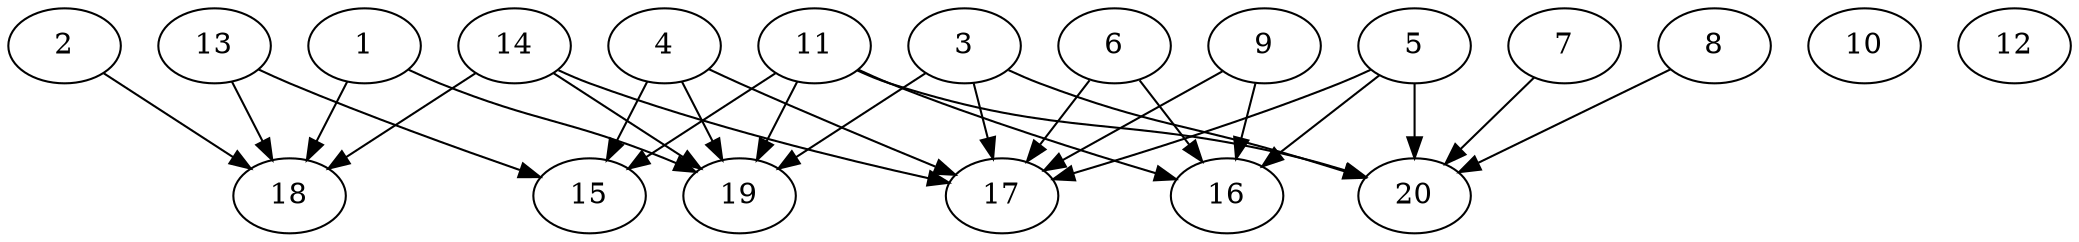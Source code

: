 // DAG automatically generated by daggen at Wed Jul 24 21:26:16 2019
// ./daggen --dot -n 20 --ccr 0.3 --fat 0.8 --regular 0.5 --density 0.5 --mindata 5242880 --maxdata 52428800 
digraph G {
  1 [size="147165867", alpha="0.06", expect_size="44149760"] 
  1 -> 18 [size ="44149760"]
  1 -> 19 [size ="44149760"]
  2 [size="129303893", alpha="0.17", expect_size="38791168"] 
  2 -> 18 [size ="38791168"]
  3 [size="169267200", alpha="0.12", expect_size="50780160"] 
  3 -> 17 [size ="50780160"]
  3 -> 19 [size ="50780160"]
  3 -> 20 [size ="50780160"]
  4 [size="30109013", alpha="0.05", expect_size="9032704"] 
  4 -> 15 [size ="9032704"]
  4 -> 17 [size ="9032704"]
  4 -> 19 [size ="9032704"]
  5 [size="153685333", alpha="0.16", expect_size="46105600"] 
  5 -> 16 [size ="46105600"]
  5 -> 17 [size ="46105600"]
  5 -> 20 [size ="46105600"]
  6 [size="24927573", alpha="0.08", expect_size="7478272"] 
  6 -> 16 [size ="7478272"]
  6 -> 17 [size ="7478272"]
  7 [size="72389973", alpha="0.11", expect_size="21716992"] 
  7 -> 20 [size ="21716992"]
  8 [size="88381440", alpha="0.14", expect_size="26514432"] 
  8 -> 20 [size ="26514432"]
  9 [size="101730987", alpha="0.06", expect_size="30519296"] 
  9 -> 16 [size ="30519296"]
  9 -> 17 [size ="30519296"]
  10 [size="97638400", alpha="0.06", expect_size="29291520"] 
  11 [size="126904320", alpha="0.03", expect_size="38071296"] 
  11 -> 15 [size ="38071296"]
  11 -> 16 [size ="38071296"]
  11 -> 19 [size ="38071296"]
  11 -> 20 [size ="38071296"]
  12 [size="171236693", alpha="0.15", expect_size="51371008"] 
  13 [size="147363840", alpha="0.19", expect_size="44209152"] 
  13 -> 15 [size ="44209152"]
  13 -> 18 [size ="44209152"]
  14 [size="86695253", alpha="0.08", expect_size="26008576"] 
  14 -> 17 [size ="26008576"]
  14 -> 18 [size ="26008576"]
  14 -> 19 [size ="26008576"]
  15 [size="126914560", alpha="0.16", expect_size="38074368"] 
  16 [size="95662080", alpha="0.11", expect_size="28698624"] 
  17 [size="161908053", alpha="0.19", expect_size="48572416"] 
  18 [size="87872853", alpha="0.09", expect_size="26361856"] 
  19 [size="39936000", alpha="0.05", expect_size="11980800"] 
  20 [size="90439680", alpha="0.13", expect_size="27131904"] 
}
